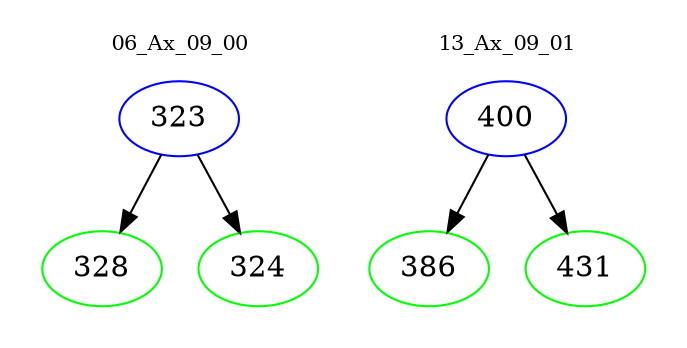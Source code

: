 digraph{
subgraph cluster_0 {
color = white
label = "06_Ax_09_00";
fontsize=10;
T0_323 [label="323", color="blue"]
T0_323 -> T0_328 [color="black"]
T0_328 [label="328", color="green"]
T0_323 -> T0_324 [color="black"]
T0_324 [label="324", color="green"]
}
subgraph cluster_1 {
color = white
label = "13_Ax_09_01";
fontsize=10;
T1_400 [label="400", color="blue"]
T1_400 -> T1_386 [color="black"]
T1_386 [label="386", color="green"]
T1_400 -> T1_431 [color="black"]
T1_431 [label="431", color="green"]
}
}
